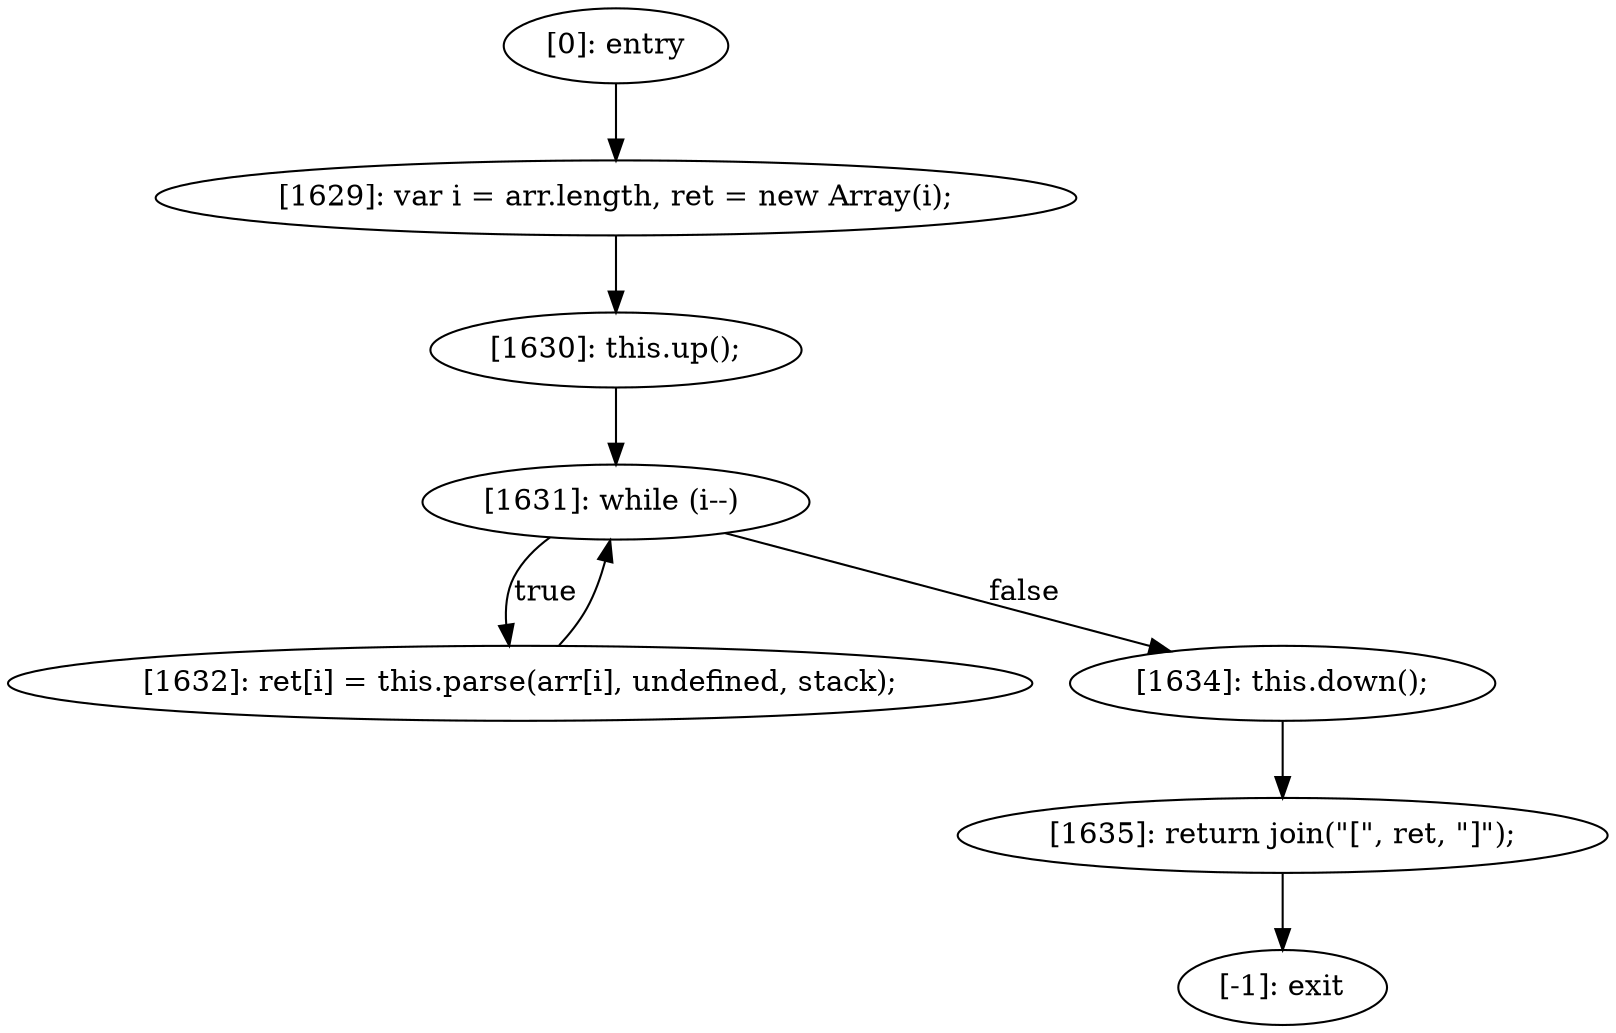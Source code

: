 digraph {
"0" [label="[1634]: this.down();\n"] 
"1" [label="[1635]: return join(\"[\", ret, \"]\");\n"] 
"2" [label="[1630]: this.up();\n"] 
"3" [label="[1632]: ret[i] = this.parse(arr[i], undefined, stack);\n"] 
"4" [label="[1629]: var i = arr.length, ret = new Array(i);\n"] 
"5" [label="[1631]: while (i--) "] 
"6" [label="[-1]: exit"] 
"7" [label="[0]: entry"] 
"0" -> "1" [label=""] 
"1" -> "6" [label=""] 
"2" -> "5" [label=""] 
"3" -> "5" [label=""] 
"4" -> "2" [label=""] 
"5" -> "0" [label="false"] 
"5" -> "3" [label="true"] 
"7" -> "4" [label=""] 
}

